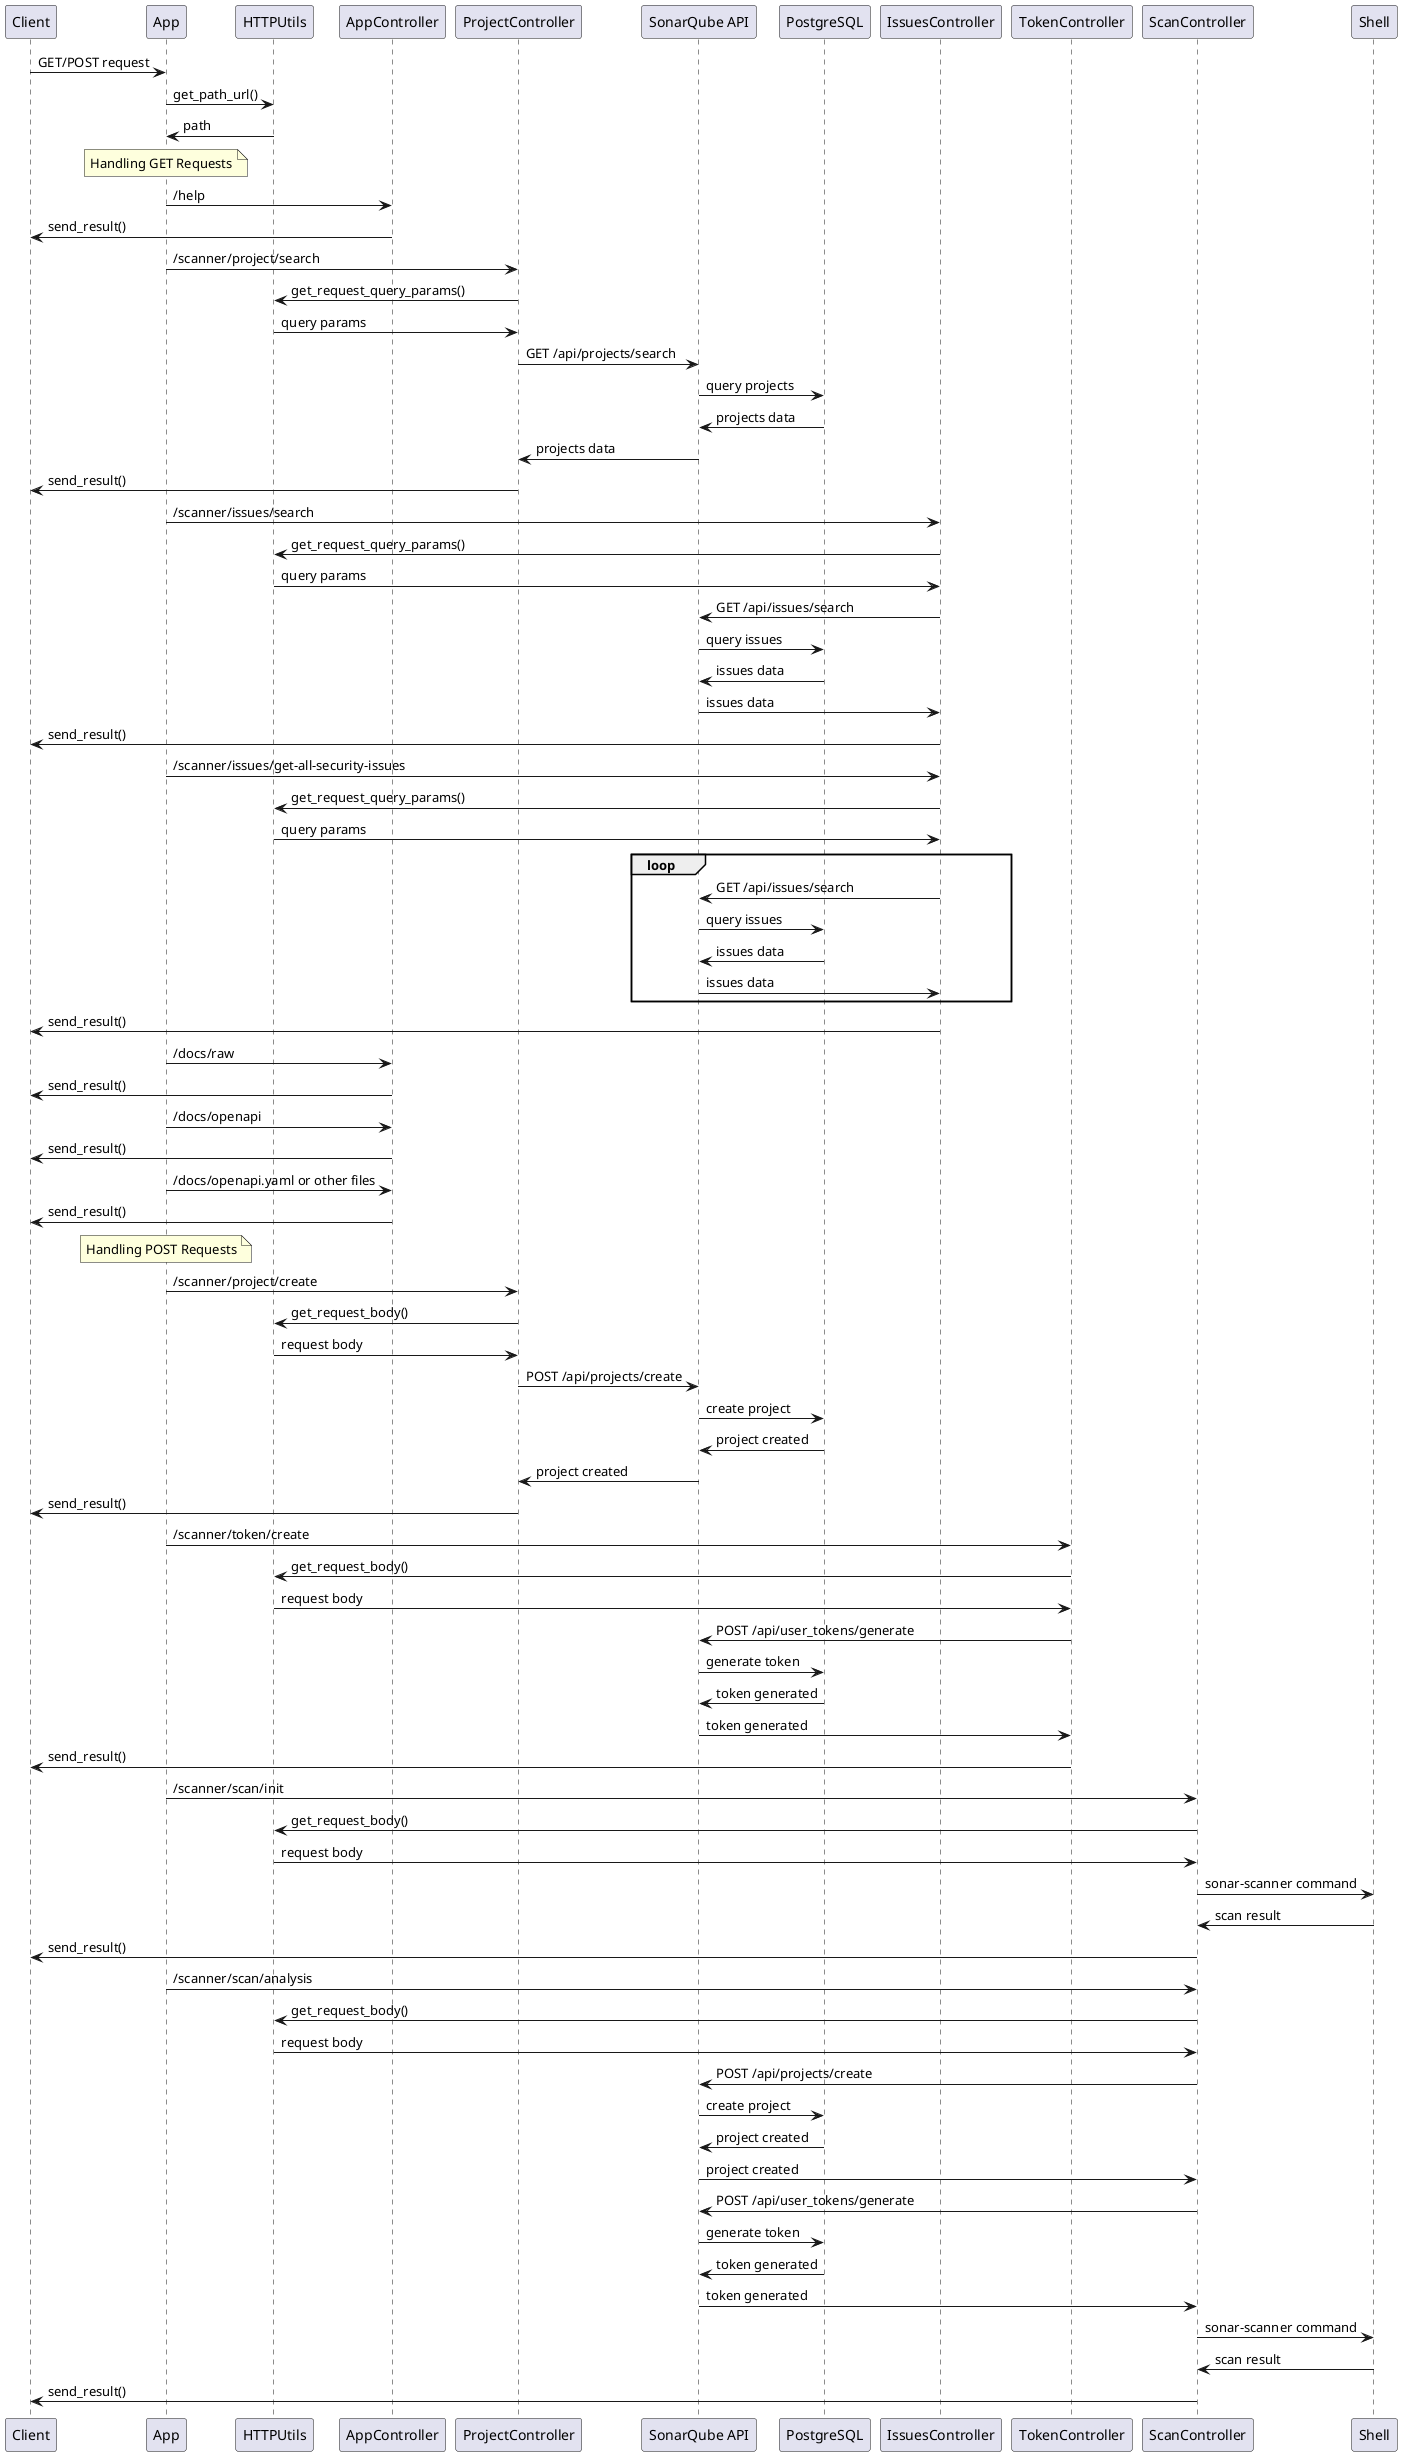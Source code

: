 @startuml

Client -> "App": GET/POST request
"App" -> "HTTPUtils": get_path_url()
"HTTPUtils" -> "App": path

note over "App": Handling GET Requests

"App" -> "AppController": /help
"AppController" -> "Client": send_result()

"App" -> "ProjectController": /scanner/project/search
"ProjectController" -> "HTTPUtils": get_request_query_params()
"HTTPUtils" -> "ProjectController": query params
"ProjectController" -> "SonarQube API": GET /api/projects/search
"SonarQube API" -> "PostgreSQL": query projects
"PostgreSQL" -> "SonarQube API": projects data
"SonarQube API" -> "ProjectController": projects data
"ProjectController" -> "Client": send_result()

"App" -> "IssuesController": /scanner/issues/search
"IssuesController" -> "HTTPUtils": get_request_query_params()
"HTTPUtils" -> "IssuesController": query params
"IssuesController" -> "SonarQube API": GET /api/issues/search
"SonarQube API" -> "PostgreSQL": query issues
"PostgreSQL" -> "SonarQube API": issues data
"SonarQube API" -> "IssuesController": issues data
"IssuesController" -> "Client": send_result()

"App" -> "IssuesController": /scanner/issues/get-all-security-issues
"IssuesController" -> "HTTPUtils": get_request_query_params()
"HTTPUtils" -> "IssuesController": query params
loop
    "IssuesController" -> "SonarQube API": GET /api/issues/search
    "SonarQube API" -> "PostgreSQL": query issues
    "PostgreSQL" -> "SonarQube API": issues data
    "SonarQube API" -> "IssuesController": issues data
end
"IssuesController" -> "Client": send_result()

"App" -> "AppController": /docs/raw
"AppController" -> "Client": send_result()

"App" -> "AppController": /docs/openapi
"AppController" -> "Client": send_result()

"App" -> "AppController": /docs/openapi.yaml or other files
"AppController" -> "Client": send_result()

note over "App": Handling POST Requests

"App" -> "ProjectController": /scanner/project/create
"ProjectController" -> "HTTPUtils": get_request_body()
"HTTPUtils" -> "ProjectController": request body
"ProjectController" -> "SonarQube API": POST /api/projects/create
"SonarQube API" -> "PostgreSQL": create project
"PostgreSQL" -> "SonarQube API": project created
"SonarQube API" -> "ProjectController": project created
"ProjectController" -> "Client": send_result()

"App" -> "TokenController": /scanner/token/create
"TokenController" -> "HTTPUtils": get_request_body()
"HTTPUtils" -> "TokenController": request body
"TokenController" -> "SonarQube API": POST /api/user_tokens/generate
"SonarQube API" -> "PostgreSQL": generate token
"PostgreSQL" -> "SonarQube API": token generated
"SonarQube API" -> "TokenController": token generated
"TokenController" -> "Client": send_result()

"App" -> "ScanController": /scanner/scan/init
"ScanController" -> "HTTPUtils": get_request_body()
"HTTPUtils" -> "ScanController": request body
"ScanController" -> "Shell": sonar-scanner command
"Shell" -> "ScanController": scan result
"ScanController" -> "Client": send_result()

"App" -> "ScanController": /scanner/scan/analysis
"ScanController" -> "HTTPUtils": get_request_body()
"HTTPUtils" -> "ScanController": request body
"ScanController" -> "SonarQube API": POST /api/projects/create
"SonarQube API" -> "PostgreSQL": create project
"PostgreSQL" -> "SonarQube API": project created
"SonarQube API" -> "ScanController": project created
"ScanController" -> "SonarQube API": POST /api/user_tokens/generate
"SonarQube API" -> "PostgreSQL": generate token
"PostgreSQL" -> "SonarQube API": token generated
"SonarQube API" -> "ScanController": token generated
"ScanController" -> "Shell": sonar-scanner command
"Shell" -> "ScanController": scan result
"ScanController" -> "Client": send_result()

@enduml